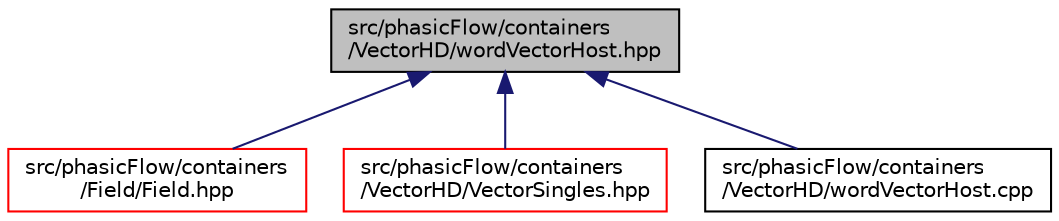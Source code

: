 digraph "src/phasicFlow/containers/VectorHD/wordVectorHost.hpp"
{
 // LATEX_PDF_SIZE
  edge [fontname="Helvetica",fontsize="10",labelfontname="Helvetica",labelfontsize="10"];
  node [fontname="Helvetica",fontsize="10",shape=record];
  Node1 [label="src/phasicFlow/containers\l/VectorHD/wordVectorHost.hpp",height=0.2,width=0.4,color="black", fillcolor="grey75", style="filled", fontcolor="black",tooltip=" "];
  Node1 -> Node2 [dir="back",color="midnightblue",fontsize="10",style="solid",fontname="Helvetica"];
  Node2 [label="src/phasicFlow/containers\l/Field/Field.hpp",height=0.2,width=0.4,color="red", fillcolor="white", style="filled",URL="$Field_8hpp.html",tooltip=" "];
  Node1 -> Node150 [dir="back",color="midnightblue",fontsize="10",style="solid",fontname="Helvetica"];
  Node150 [label="src/phasicFlow/containers\l/VectorHD/VectorSingles.hpp",height=0.2,width=0.4,color="red", fillcolor="white", style="filled",URL="$VectorSingles_8hpp.html",tooltip=" "];
  Node1 -> Node184 [dir="back",color="midnightblue",fontsize="10",style="solid",fontname="Helvetica"];
  Node184 [label="src/phasicFlow/containers\l/VectorHD/wordVectorHost.cpp",height=0.2,width=0.4,color="black", fillcolor="white", style="filled",URL="$wordVectorHost_8cpp.html",tooltip=" "];
}
